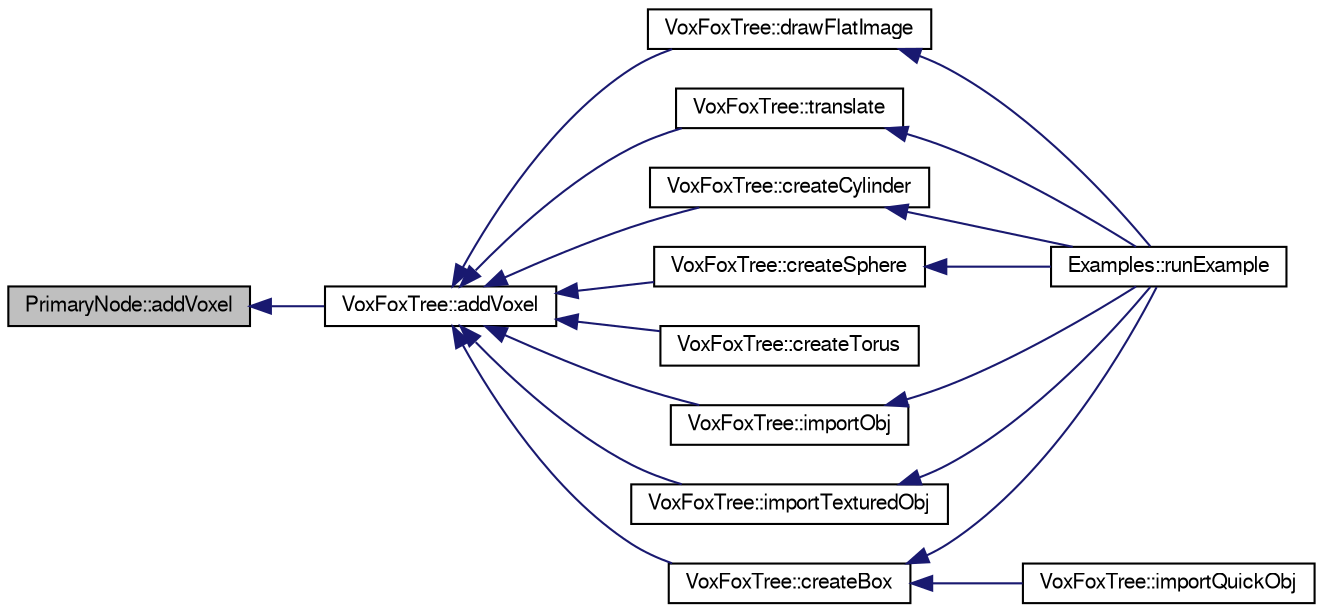 digraph "PrimaryNode::addVoxel"
{
  edge [fontname="FreeSans",fontsize="10",labelfontname="FreeSans",labelfontsize="10"];
  node [fontname="FreeSans",fontsize="10",shape=record];
  rankdir="LR";
  Node1 [label="PrimaryNode::addVoxel",height=0.2,width=0.4,color="black", fillcolor="grey75", style="filled", fontcolor="black"];
  Node1 -> Node2 [dir="back",color="midnightblue",fontsize="10",style="solid",fontname="FreeSans"];
  Node2 [label="VoxFoxTree::addVoxel",height=0.2,width=0.4,color="black", fillcolor="white", style="filled",URL="$class_vox_fox_tree.html#a047039c5f856878b156d083c1743b342",tooltip="addVoxel adds Voxel at specified _position to VoxFoxTree "];
  Node2 -> Node3 [dir="back",color="midnightblue",fontsize="10",style="solid",fontname="FreeSans"];
  Node3 [label="VoxFoxTree::drawFlatImage",height=0.2,width=0.4,color="black", fillcolor="white", style="filled",URL="$class_vox_fox_tree.html#ab20e106d970782141140eabad93691f6",tooltip="drawFlatImage Draws a flat 1 voxel thick square with a textured image on "];
  Node3 -> Node4 [dir="back",color="midnightblue",fontsize="10",style="solid",fontname="FreeSans"];
  Node4 [label="Examples::runExample",height=0.2,width=0.4,color="black", fillcolor="white", style="filled",URL="$class_examples.html#a2bab39dc5de11db09c101d734b230185"];
  Node2 -> Node5 [dir="back",color="midnightblue",fontsize="10",style="solid",fontname="FreeSans"];
  Node5 [label="VoxFoxTree::translate",height=0.2,width=0.4,color="black", fillcolor="white", style="filled",URL="$class_vox_fox_tree.html#a3cea824545d72ade1b868564e6efcabd",tooltip="translate Translates all voxels in the VoxFoxTree by the worldspace input "];
  Node5 -> Node4 [dir="back",color="midnightblue",fontsize="10",style="solid",fontname="FreeSans"];
  Node2 -> Node6 [dir="back",color="midnightblue",fontsize="10",style="solid",fontname="FreeSans"];
  Node6 [label="VoxFoxTree::createCylinder",height=0.2,width=0.4,color="black", fillcolor="white", style="filled",URL="$class_vox_fox_tree.html#a63c6330241692b444b8b57388dc3e929",tooltip="createCylinder Creates a cylinder in x y or z direction of variable height "];
  Node6 -> Node4 [dir="back",color="midnightblue",fontsize="10",style="solid",fontname="FreeSans"];
  Node2 -> Node7 [dir="back",color="midnightblue",fontsize="10",style="solid",fontname="FreeSans"];
  Node7 [label="VoxFoxTree::createSphere",height=0.2,width=0.4,color="black", fillcolor="white", style="filled",URL="$class_vox_fox_tree.html#a8ef0926a5d9e3258dfcfc42bf0d8b14c",tooltip="createSphere Creates a sphere in the tree "];
  Node7 -> Node4 [dir="back",color="midnightblue",fontsize="10",style="solid",fontname="FreeSans"];
  Node2 -> Node8 [dir="back",color="midnightblue",fontsize="10",style="solid",fontname="FreeSans"];
  Node8 [label="VoxFoxTree::createTorus",height=0.2,width=0.4,color="black", fillcolor="white", style="filled",URL="$class_vox_fox_tree.html#a1dbd3c54fcee43e2ca82e638b1619ca5",tooltip="createTorus Creates a torus / ring of variable radii "];
  Node2 -> Node9 [dir="back",color="midnightblue",fontsize="10",style="solid",fontname="FreeSans"];
  Node9 [label="VoxFoxTree::createBox",height=0.2,width=0.4,color="black", fillcolor="white", style="filled",URL="$class_vox_fox_tree.html#a892ee350fb0d6a640f1f8dc7c6703041",tooltip="createBox Creates a box "];
  Node9 -> Node4 [dir="back",color="midnightblue",fontsize="10",style="solid",fontname="FreeSans"];
  Node9 -> Node10 [dir="back",color="midnightblue",fontsize="10",style="solid",fontname="FreeSans"];
  Node10 [label="VoxFoxTree::importQuickObj",height=0.2,width=0.4,color="black", fillcolor="white", style="filled",URL="$class_vox_fox_tree.html#ac84632b685b383fc1008882efc6365de",tooltip="importQuickObj Quickly imports an polygonal .obj file to the VoxFoxTree as voxel data It is done by s..."];
  Node2 -> Node11 [dir="back",color="midnightblue",fontsize="10",style="solid",fontname="FreeSans"];
  Node11 [label="VoxFoxTree::importObj",height=0.2,width=0.4,color="black", fillcolor="white", style="filled",URL="$class_vox_fox_tree.html#a3a6cee0342b72e51b24494f4067d1572",tooltip="importObj Imports a polygonal .obj file to the VoxFoxTree as voxel data. "];
  Node11 -> Node4 [dir="back",color="midnightblue",fontsize="10",style="solid",fontname="FreeSans"];
  Node2 -> Node12 [dir="back",color="midnightblue",fontsize="10",style="solid",fontname="FreeSans"];
  Node12 [label="VoxFoxTree::importTexturedObj",height=0.2,width=0.4,color="black", fillcolor="white", style="filled",URL="$class_vox_fox_tree.html#a8bb3feeef610679ef1bd89363a2162d3",tooltip="importObj Imports a polygonal .obj file to the VoxFoxTree as voxel data. "];
  Node12 -> Node4 [dir="back",color="midnightblue",fontsize="10",style="solid",fontname="FreeSans"];
}
